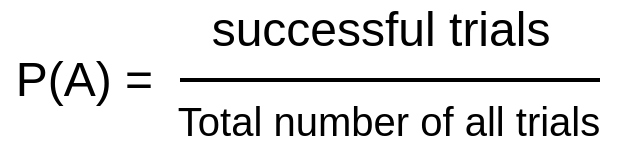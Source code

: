 <mxfile version="14.2.9" type="github">
  <diagram id="sde_BVX__lcM7MRa-UJk" name="Page-1">
    <mxGraphModel dx="1022" dy="419" grid="1" gridSize="10" guides="1" tooltips="1" connect="1" arrows="1" fold="1" page="1" pageScale="1" pageWidth="827" pageHeight="1169" math="0" shadow="0">
      <root>
        <mxCell id="0" />
        <mxCell id="1" parent="0" />
        <mxCell id="I5V9-G7gasXUviYT8Jt6-3" value="" style="line;strokeWidth=2;html=1;" vertex="1" parent="1">
          <mxGeometry x="310" y="255" width="210" height="10" as="geometry" />
        </mxCell>
        <mxCell id="I5V9-G7gasXUviYT8Jt6-8" value="&lt;span style=&quot;font-size: 24px&quot;&gt;P(A) =&amp;nbsp;&lt;/span&gt;" style="text;html=1;resizable=0;autosize=1;align=center;verticalAlign=middle;points=[];fillColor=none;strokeColor=none;rounded=0;" vertex="1" parent="1">
          <mxGeometry x="220" y="250" width="90" height="20" as="geometry" />
        </mxCell>
        <mxCell id="I5V9-G7gasXUviYT8Jt6-9" value="&lt;span style=&quot;font-size: 24px&quot;&gt;successful trials&lt;/span&gt;" style="text;html=1;resizable=0;autosize=1;align=center;verticalAlign=middle;points=[];fillColor=none;strokeColor=none;rounded=0;fontSize=20;" vertex="1" parent="1">
          <mxGeometry x="320" y="220" width="180" height="30" as="geometry" />
        </mxCell>
        <mxCell id="I5V9-G7gasXUviYT8Jt6-10" value="&lt;span style=&quot;font-size: 20px&quot;&gt;Total number of all trials&lt;/span&gt;" style="text;html=1;resizable=0;autosize=1;align=center;verticalAlign=middle;points=[];fillColor=none;strokeColor=none;rounded=0;" vertex="1" parent="1">
          <mxGeometry x="299" y="270" width="230" height="20" as="geometry" />
        </mxCell>
      </root>
    </mxGraphModel>
  </diagram>
</mxfile>

